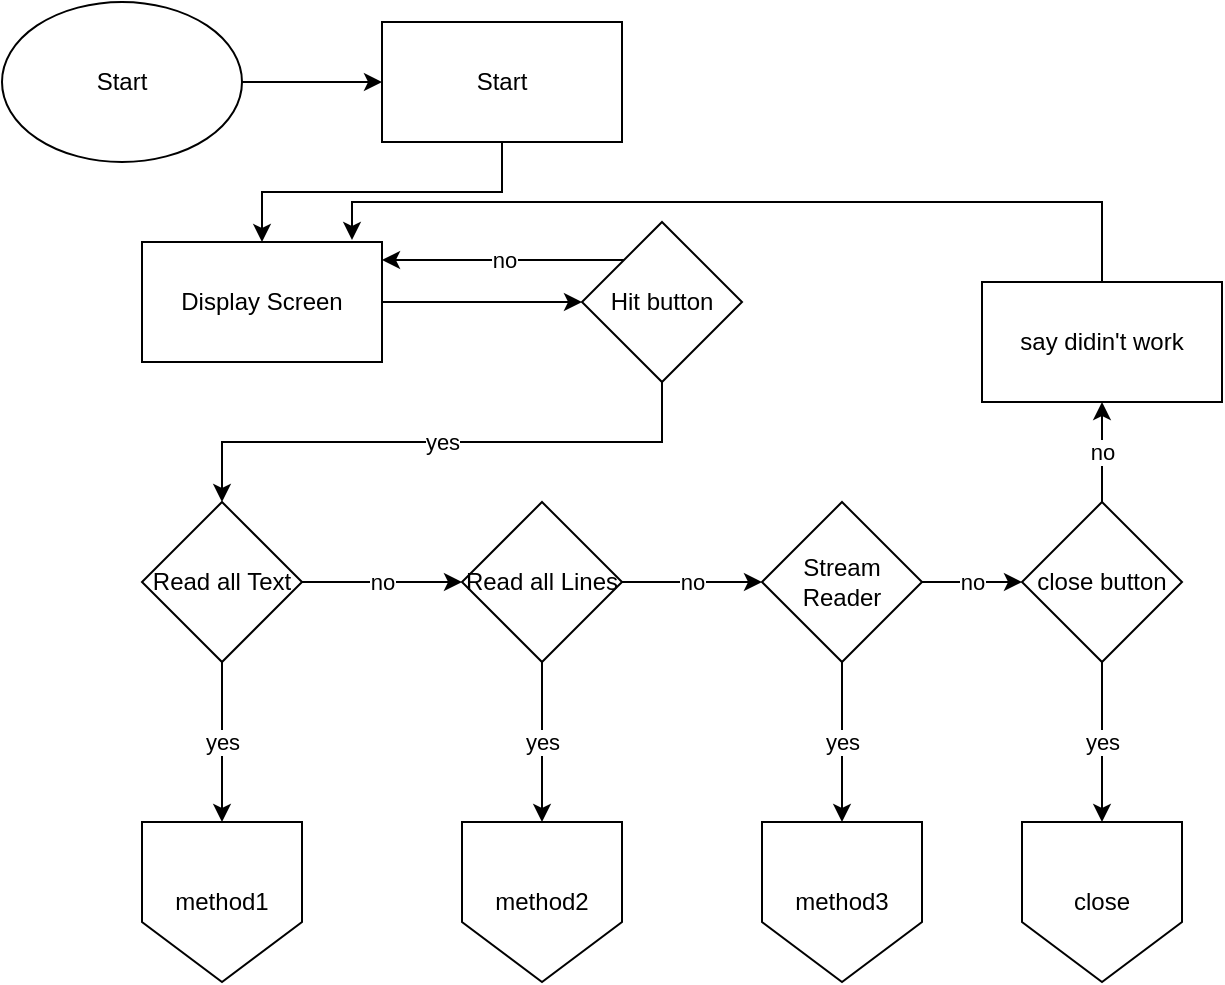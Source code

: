 <mxfile version="24.2.5" type="device" pages="5">
  <diagram id="MaTyHYsOuUUZ5ss4jBFP" name="Interface">
    <mxGraphModel dx="1434" dy="836" grid="1" gridSize="10" guides="1" tooltips="1" connect="1" arrows="1" fold="1" page="1" pageScale="1" pageWidth="850" pageHeight="1100" math="0" shadow="0">
      <root>
        <mxCell id="0" />
        <mxCell id="1" parent="0" />
        <mxCell id="krdcdfZip1ENqAqCtUr5-10" value="" style="edgeStyle=orthogonalEdgeStyle;rounded=0;orthogonalLoop=1;jettySize=auto;html=1;" parent="1" source="ot_EUHTRFFqKZN5CFbi8-1" target="krdcdfZip1ENqAqCtUr5-9" edge="1">
          <mxGeometry relative="1" as="geometry" />
        </mxCell>
        <mxCell id="ot_EUHTRFFqKZN5CFbi8-1" value="Start" style="rounded=0;whiteSpace=wrap;html=1;" parent="1" vertex="1">
          <mxGeometry x="190" y="10" width="120" height="60" as="geometry" />
        </mxCell>
        <mxCell id="efrpAbaDWzrq-gjjSIyW-2" value="" style="edgeStyle=orthogonalEdgeStyle;rounded=0;orthogonalLoop=1;jettySize=auto;html=1;" parent="1" source="efrpAbaDWzrq-gjjSIyW-1" target="ot_EUHTRFFqKZN5CFbi8-1" edge="1">
          <mxGeometry relative="1" as="geometry" />
        </mxCell>
        <mxCell id="efrpAbaDWzrq-gjjSIyW-1" value="Start" style="ellipse;whiteSpace=wrap;html=1;" parent="1" vertex="1">
          <mxGeometry width="120" height="80" as="geometry" />
        </mxCell>
        <mxCell id="krdcdfZip1ENqAqCtUr5-19" value="yes" style="edgeStyle=orthogonalEdgeStyle;rounded=0;orthogonalLoop=1;jettySize=auto;html=1;" parent="1" source="krdcdfZip1ENqAqCtUr5-7" target="krdcdfZip1ENqAqCtUr5-18" edge="1">
          <mxGeometry relative="1" as="geometry">
            <Array as="points">
              <mxPoint x="330" y="220" />
              <mxPoint x="110" y="220" />
            </Array>
          </mxGeometry>
        </mxCell>
        <mxCell id="krdcdfZip1ENqAqCtUr5-7" value="Hit button" style="rhombus;whiteSpace=wrap;html=1;" parent="1" vertex="1">
          <mxGeometry x="290" y="110" width="80" height="80" as="geometry" />
        </mxCell>
        <mxCell id="krdcdfZip1ENqAqCtUr5-11" value="" style="edgeStyle=orthogonalEdgeStyle;rounded=0;orthogonalLoop=1;jettySize=auto;html=1;" parent="1" source="krdcdfZip1ENqAqCtUr5-9" target="krdcdfZip1ENqAqCtUr5-7" edge="1">
          <mxGeometry relative="1" as="geometry" />
        </mxCell>
        <mxCell id="krdcdfZip1ENqAqCtUr5-9" value="Display Screen" style="rounded=0;whiteSpace=wrap;html=1;" parent="1" vertex="1">
          <mxGeometry x="70" y="120" width="120" height="60" as="geometry" />
        </mxCell>
        <mxCell id="krdcdfZip1ENqAqCtUr5-12" value="no" style="edgeStyle=orthogonalEdgeStyle;rounded=0;orthogonalLoop=1;jettySize=auto;html=1;entryX=1;entryY=0.15;entryDx=0;entryDy=0;entryPerimeter=0;" parent="1" source="krdcdfZip1ENqAqCtUr5-7" target="krdcdfZip1ENqAqCtUr5-9" edge="1">
          <mxGeometry relative="1" as="geometry">
            <Array as="points">
              <mxPoint x="270" y="129" />
              <mxPoint x="270" y="129" />
            </Array>
          </mxGeometry>
        </mxCell>
        <UserObject label="method1" link="data:page/id,3tkTo3sBuMySSJpHmvFZ" id="krdcdfZip1ENqAqCtUr5-16">
          <mxCell style="shape=offPageConnector;whiteSpace=wrap;html=1;" parent="1" vertex="1">
            <mxGeometry x="70" y="410" width="80" height="80" as="geometry" />
          </mxCell>
        </UserObject>
        <UserObject label="method2" link="data:page/id,SRUZKcL9ysjBpj3IKRkZ" id="krdcdfZip1ENqAqCtUr5-17">
          <mxCell style="shape=offPageConnector;whiteSpace=wrap;html=1;" parent="1" vertex="1">
            <mxGeometry x="230" y="410" width="80" height="80" as="geometry" />
          </mxCell>
        </UserObject>
        <mxCell id="krdcdfZip1ENqAqCtUr5-20" value="yes" style="edgeStyle=orthogonalEdgeStyle;rounded=0;orthogonalLoop=1;jettySize=auto;html=1;" parent="1" source="krdcdfZip1ENqAqCtUr5-18" target="krdcdfZip1ENqAqCtUr5-16" edge="1">
          <mxGeometry relative="1" as="geometry" />
        </mxCell>
        <mxCell id="krdcdfZip1ENqAqCtUr5-22" value="no" style="edgeStyle=orthogonalEdgeStyle;rounded=0;orthogonalLoop=1;jettySize=auto;html=1;" parent="1" source="krdcdfZip1ENqAqCtUr5-18" target="krdcdfZip1ENqAqCtUr5-21" edge="1">
          <mxGeometry relative="1" as="geometry" />
        </mxCell>
        <mxCell id="krdcdfZip1ENqAqCtUr5-18" value="Read all Text" style="rhombus;whiteSpace=wrap;html=1;" parent="1" vertex="1">
          <mxGeometry x="70" y="250" width="80" height="80" as="geometry" />
        </mxCell>
        <mxCell id="krdcdfZip1ENqAqCtUr5-23" value="yes" style="edgeStyle=orthogonalEdgeStyle;rounded=0;orthogonalLoop=1;jettySize=auto;html=1;" parent="1" source="krdcdfZip1ENqAqCtUr5-21" target="krdcdfZip1ENqAqCtUr5-17" edge="1">
          <mxGeometry relative="1" as="geometry">
            <Array as="points">
              <mxPoint x="270" y="390" />
              <mxPoint x="270" y="390" />
            </Array>
          </mxGeometry>
        </mxCell>
        <mxCell id="egJRBvenwn7Iqs3DScyR-2" value="no" style="edgeStyle=orthogonalEdgeStyle;rounded=0;orthogonalLoop=1;jettySize=auto;html=1;" parent="1" source="krdcdfZip1ENqAqCtUr5-21" target="egJRBvenwn7Iqs3DScyR-1" edge="1">
          <mxGeometry relative="1" as="geometry" />
        </mxCell>
        <mxCell id="krdcdfZip1ENqAqCtUr5-21" value="Read all Lines" style="rhombus;whiteSpace=wrap;html=1;" parent="1" vertex="1">
          <mxGeometry x="230" y="250" width="80" height="80" as="geometry" />
        </mxCell>
        <mxCell id="krdcdfZip1ENqAqCtUr5-24" value="say didin&#39;t work" style="rounded=0;whiteSpace=wrap;html=1;" parent="1" vertex="1">
          <mxGeometry x="490" y="140" width="120" height="60" as="geometry" />
        </mxCell>
        <mxCell id="krdcdfZip1ENqAqCtUr5-26" style="edgeStyle=orthogonalEdgeStyle;rounded=0;orthogonalLoop=1;jettySize=auto;html=1;entryX=0.875;entryY=-0.017;entryDx=0;entryDy=0;entryPerimeter=0;" parent="1" source="krdcdfZip1ENqAqCtUr5-24" target="krdcdfZip1ENqAqCtUr5-9" edge="1">
          <mxGeometry relative="1" as="geometry">
            <Array as="points">
              <mxPoint x="175" y="100" />
            </Array>
          </mxGeometry>
        </mxCell>
        <mxCell id="0GHiajTUf9pMUCSybgF5-1" value="yes" style="edgeStyle=orthogonalEdgeStyle;rounded=0;orthogonalLoop=1;jettySize=auto;html=1;" parent="1" source="egJRBvenwn7Iqs3DScyR-1" target="egJRBvenwn7Iqs3DScyR-3" edge="1">
          <mxGeometry relative="1" as="geometry" />
        </mxCell>
        <mxCell id="yBT_ov6gdpIpYUEGZcWe-2" value="no" style="edgeStyle=orthogonalEdgeStyle;rounded=0;orthogonalLoop=1;jettySize=auto;html=1;" edge="1" parent="1" source="egJRBvenwn7Iqs3DScyR-1" target="yBT_ov6gdpIpYUEGZcWe-1">
          <mxGeometry relative="1" as="geometry" />
        </mxCell>
        <mxCell id="egJRBvenwn7Iqs3DScyR-1" value="Stream Reader" style="rhombus;whiteSpace=wrap;html=1;" parent="1" vertex="1">
          <mxGeometry x="380" y="250" width="80" height="80" as="geometry" />
        </mxCell>
        <UserObject label="method3" link="data:page/id,jXV3Dm1TOF7xX3vyRmuC" id="egJRBvenwn7Iqs3DScyR-3">
          <mxCell style="shape=offPageConnector;whiteSpace=wrap;html=1;" parent="1" vertex="1">
            <mxGeometry x="380" y="410" width="80" height="80" as="geometry" />
          </mxCell>
        </UserObject>
        <mxCell id="yBT_ov6gdpIpYUEGZcWe-5" value="yes" style="edgeStyle=orthogonalEdgeStyle;rounded=0;orthogonalLoop=1;jettySize=auto;html=1;" edge="1" parent="1" source="yBT_ov6gdpIpYUEGZcWe-1" target="yBT_ov6gdpIpYUEGZcWe-4">
          <mxGeometry relative="1" as="geometry" />
        </mxCell>
        <mxCell id="yBT_ov6gdpIpYUEGZcWe-6" value="no" style="edgeStyle=orthogonalEdgeStyle;rounded=0;orthogonalLoop=1;jettySize=auto;html=1;" edge="1" parent="1" source="yBT_ov6gdpIpYUEGZcWe-1" target="krdcdfZip1ENqAqCtUr5-24">
          <mxGeometry relative="1" as="geometry" />
        </mxCell>
        <mxCell id="yBT_ov6gdpIpYUEGZcWe-1" value="close button" style="rhombus;whiteSpace=wrap;html=1;" vertex="1" parent="1">
          <mxGeometry x="510" y="250" width="80" height="80" as="geometry" />
        </mxCell>
        <UserObject label="close" link="data:page/id,DJabifd3Y53KxDX1sl24" id="yBT_ov6gdpIpYUEGZcWe-4">
          <mxCell style="shape=offPageConnector;whiteSpace=wrap;html=1;" vertex="1" parent="1">
            <mxGeometry x="510" y="410" width="80" height="80" as="geometry" />
          </mxCell>
        </UserObject>
      </root>
    </mxGraphModel>
  </diagram>
  <diagram id="3tkTo3sBuMySSJpHmvFZ" name="Method 1">
    <mxGraphModel dx="1434" dy="836" grid="1" gridSize="10" guides="1" tooltips="1" connect="1" arrows="1" fold="1" page="1" pageScale="1" pageWidth="850" pageHeight="1100" math="0" shadow="0">
      <root>
        <mxCell id="0" />
        <mxCell id="1" parent="0" />
        <mxCell id="ErwuUjW69Zv2saiKXxwK-5" value="" style="edgeStyle=orthogonalEdgeStyle;rounded=0;orthogonalLoop=1;jettySize=auto;html=1;" parent="1" source="TzrBlve6uCTYqvkXz92U-1" target="ErwuUjW69Zv2saiKXxwK-4" edge="1">
          <mxGeometry relative="1" as="geometry" />
        </mxCell>
        <mxCell id="TzrBlve6uCTYqvkXz92U-1" value="method1" style="shape=offPageConnector;whiteSpace=wrap;html=1;" parent="1" vertex="1">
          <mxGeometry x="20" width="80" height="80" as="geometry" />
        </mxCell>
        <UserObject label="method1" link="data:page/id,MaTyHYsOuUUZ5ss4jBFP" id="TzrBlve6uCTYqvkXz92U-3">
          <mxCell style="shape=offPageConnector;whiteSpace=wrap;html=1;" parent="1" vertex="1">
            <mxGeometry x="20" y="590" width="80" height="80" as="geometry" />
          </mxCell>
        </UserObject>
        <mxCell id="ErwuUjW69Zv2saiKXxwK-2" value="" style="edgeStyle=orthogonalEdgeStyle;rounded=0;orthogonalLoop=1;jettySize=auto;html=1;" parent="1" source="mTRF23g_WIioJYTrk9HM-2" target="ErwuUjW69Zv2saiKXxwK-1" edge="1">
          <mxGeometry relative="1" as="geometry" />
        </mxCell>
        <mxCell id="mTRF23g_WIioJYTrk9HM-2" value="read all text" style="rounded=0;whiteSpace=wrap;html=1;" parent="1" vertex="1">
          <mxGeometry y="340" width="120" height="60" as="geometry" />
        </mxCell>
        <mxCell id="34eBj6VPSNPH9o_gw3Yu-2" value="" style="edgeStyle=orthogonalEdgeStyle;rounded=0;orthogonalLoop=1;jettySize=auto;html=1;" parent="1" source="ErwuUjW69Zv2saiKXxwK-1" target="TzrBlve6uCTYqvkXz92U-3" edge="1">
          <mxGeometry relative="1" as="geometry" />
        </mxCell>
        <mxCell id="ErwuUjW69Zv2saiKXxwK-1" value="add single string to list box" style="rounded=0;whiteSpace=wrap;html=1;" parent="1" vertex="1">
          <mxGeometry y="460" width="120" height="60" as="geometry" />
        </mxCell>
        <mxCell id="ErwuUjW69Zv2saiKXxwK-8" value="" style="edgeStyle=orthogonalEdgeStyle;rounded=0;orthogonalLoop=1;jettySize=auto;html=1;" parent="1" source="ErwuUjW69Zv2saiKXxwK-4" target="ErwuUjW69Zv2saiKXxwK-7" edge="1">
          <mxGeometry relative="1" as="geometry" />
        </mxCell>
        <mxCell id="ErwuUjW69Zv2saiKXxwK-4" value="get file" style="rounded=0;whiteSpace=wrap;html=1;" parent="1" vertex="1">
          <mxGeometry y="110" width="120" height="60" as="geometry" />
        </mxCell>
        <mxCell id="iZA0vG-f5ilzsSPTmxxl-1" value="" style="edgeStyle=orthogonalEdgeStyle;rounded=0;orthogonalLoop=1;jettySize=auto;html=1;" parent="1" source="ErwuUjW69Zv2saiKXxwK-7" target="mTRF23g_WIioJYTrk9HM-2" edge="1">
          <mxGeometry relative="1" as="geometry" />
        </mxCell>
        <mxCell id="ErwuUjW69Zv2saiKXxwK-7" value="clear display box" style="rounded=0;whiteSpace=wrap;html=1;" parent="1" vertex="1">
          <mxGeometry y="200" width="120" height="60" as="geometry" />
        </mxCell>
      </root>
    </mxGraphModel>
  </diagram>
  <diagram id="SRUZKcL9ysjBpj3IKRkZ" name="Method 2">
    <mxGraphModel dx="1434" dy="836" grid="1" gridSize="10" guides="1" tooltips="1" connect="1" arrows="1" fold="1" page="1" pageScale="1" pageWidth="850" pageHeight="1100" math="0" shadow="0">
      <root>
        <mxCell id="0" />
        <mxCell id="1" parent="0" />
        <mxCell id="iyOco2m20YVo09QuVIIV-3" value="" style="edgeStyle=orthogonalEdgeStyle;rounded=0;orthogonalLoop=1;jettySize=auto;html=1;" parent="1" edge="1">
          <mxGeometry relative="1" as="geometry">
            <mxPoint x="40" y="80" as="sourcePoint" />
          </mxGeometry>
        </mxCell>
        <mxCell id="iyOco2m20YVo09QuVIIV-5" value="" style="edgeStyle=orthogonalEdgeStyle;rounded=0;orthogonalLoop=1;jettySize=auto;html=1;" parent="1" edge="1">
          <mxGeometry relative="1" as="geometry">
            <mxPoint x="60" y="170" as="sourcePoint" />
          </mxGeometry>
        </mxCell>
        <mxCell id="aBPDT6WDo9BrAwnUzWFA-1" value="" style="edgeStyle=orthogonalEdgeStyle;rounded=0;orthogonalLoop=1;jettySize=auto;html=1;" edge="1" parent="1" source="MK6xrtoSuuD-dPh4pUs0-1" target="MK6xrtoSuuD-dPh4pUs0-5">
          <mxGeometry relative="1" as="geometry" />
        </mxCell>
        <mxCell id="MK6xrtoSuuD-dPh4pUs0-1" value="method2" style="shape=offPageConnector;whiteSpace=wrap;html=1;" parent="1" vertex="1">
          <mxGeometry x="20" width="80" height="80" as="geometry" />
        </mxCell>
        <UserObject label="method2" link="data:page/id,MaTyHYsOuUUZ5ss4jBFP" id="MK6xrtoSuuD-dPh4pUs0-2">
          <mxCell style="shape=offPageConnector;whiteSpace=wrap;html=1;" parent="1" vertex="1">
            <mxGeometry x="20" y="460" width="80" height="80" as="geometry" />
          </mxCell>
        </UserObject>
        <mxCell id="Y--BqVQhxahnA8f15PCI-2" value="" style="edgeStyle=orthogonalEdgeStyle;rounded=0;orthogonalLoop=1;jettySize=auto;html=1;" edge="1" parent="1" source="MK6xrtoSuuD-dPh4pUs0-3" target="aBPDT6WDo9BrAwnUzWFA-3">
          <mxGeometry relative="1" as="geometry" />
        </mxCell>
        <mxCell id="MK6xrtoSuuD-dPh4pUs0-3" value="read all lines" style="rounded=0;whiteSpace=wrap;html=1;" parent="1" vertex="1">
          <mxGeometry y="300" width="120" height="60" as="geometry" />
        </mxCell>
        <mxCell id="aBPDT6WDo9BrAwnUzWFA-2" value="" style="edgeStyle=orthogonalEdgeStyle;rounded=0;orthogonalLoop=1;jettySize=auto;html=1;" edge="1" parent="1" source="MK6xrtoSuuD-dPh4pUs0-5" target="MK6xrtoSuuD-dPh4pUs0-6">
          <mxGeometry relative="1" as="geometry" />
        </mxCell>
        <mxCell id="MK6xrtoSuuD-dPh4pUs0-5" value="get file" style="rounded=0;whiteSpace=wrap;html=1;" parent="1" vertex="1">
          <mxGeometry y="110" width="120" height="60" as="geometry" />
        </mxCell>
        <mxCell id="Y--BqVQhxahnA8f15PCI-1" value="" style="edgeStyle=orthogonalEdgeStyle;rounded=0;orthogonalLoop=1;jettySize=auto;html=1;" edge="1" parent="1" source="MK6xrtoSuuD-dPh4pUs0-6" target="MK6xrtoSuuD-dPh4pUs0-3">
          <mxGeometry relative="1" as="geometry" />
        </mxCell>
        <mxCell id="MK6xrtoSuuD-dPh4pUs0-6" value="clear display box" style="rounded=0;whiteSpace=wrap;html=1;" parent="1" vertex="1">
          <mxGeometry y="200" width="120" height="60" as="geometry" />
        </mxCell>
        <mxCell id="aBPDT6WDo9BrAwnUzWFA-4" value="" style="edgeStyle=orthogonalEdgeStyle;rounded=0;orthogonalLoop=1;jettySize=auto;html=1;" edge="1" parent="1" source="aBPDT6WDo9BrAwnUzWFA-3" target="MK6xrtoSuuD-dPh4pUs0-2">
          <mxGeometry relative="1" as="geometry" />
        </mxCell>
        <mxCell id="aBPDT6WDo9BrAwnUzWFA-3" value="repeat &quot;add to list&quot; with each extracted item" style="rounded=0;whiteSpace=wrap;html=1;" vertex="1" parent="1">
          <mxGeometry y="380" width="120" height="60" as="geometry" />
        </mxCell>
      </root>
    </mxGraphModel>
  </diagram>
  <diagram id="jXV3Dm1TOF7xX3vyRmuC" name="Method 3">
    <mxGraphModel dx="1434" dy="836" grid="1" gridSize="10" guides="1" tooltips="1" connect="1" arrows="1" fold="1" page="1" pageScale="1" pageWidth="850" pageHeight="1100" math="0" shadow="0">
      <root>
        <mxCell id="0" />
        <mxCell id="1" parent="0" />
        <mxCell id="vcn9vAEvJJ7iP-2sfAuk-11" value="" style="edgeStyle=orthogonalEdgeStyle;rounded=0;orthogonalLoop=1;jettySize=auto;html=1;" parent="1" source="vcn9vAEvJJ7iP-2sfAuk-1" target="vcn9vAEvJJ7iP-2sfAuk-4" edge="1">
          <mxGeometry relative="1" as="geometry" />
        </mxCell>
        <mxCell id="vcn9vAEvJJ7iP-2sfAuk-1" value="method3" style="shape=offPageConnector;whiteSpace=wrap;html=1;" parent="1" vertex="1">
          <mxGeometry x="20" width="80" height="80" as="geometry" />
        </mxCell>
        <UserObject label="method3" link="data:page/id,MaTyHYsOuUUZ5ss4jBFP" id="vcn9vAEvJJ7iP-2sfAuk-2">
          <mxCell style="shape=offPageConnector;whiteSpace=wrap;html=1;" parent="1" vertex="1">
            <mxGeometry x="20" y="470" width="80" height="80" as="geometry" />
          </mxCell>
        </UserObject>
        <mxCell id="vcn9vAEvJJ7iP-2sfAuk-8" value="" style="edgeStyle=orthogonalEdgeStyle;rounded=0;orthogonalLoop=1;jettySize=auto;html=1;" parent="1" source="vcn9vAEvJJ7iP-2sfAuk-3" target="vcn9vAEvJJ7iP-2sfAuk-6" edge="1">
          <mxGeometry relative="1" as="geometry" />
        </mxCell>
        <mxCell id="vcn9vAEvJJ7iP-2sfAuk-3" value="use stream reader" style="rounded=0;whiteSpace=wrap;html=1;" parent="1" vertex="1">
          <mxGeometry y="300" width="120" height="60" as="geometry" />
        </mxCell>
        <mxCell id="vcn9vAEvJJ7iP-2sfAuk-10" value="" style="edgeStyle=orthogonalEdgeStyle;rounded=0;orthogonalLoop=1;jettySize=auto;html=1;" parent="1" source="vcn9vAEvJJ7iP-2sfAuk-4" target="vcn9vAEvJJ7iP-2sfAuk-5" edge="1">
          <mxGeometry relative="1" as="geometry" />
        </mxCell>
        <mxCell id="vcn9vAEvJJ7iP-2sfAuk-4" value="get file" style="rounded=0;whiteSpace=wrap;html=1;" parent="1" vertex="1">
          <mxGeometry y="110" width="120" height="60" as="geometry" />
        </mxCell>
        <mxCell id="vcn9vAEvJJ7iP-2sfAuk-9" value="" style="edgeStyle=orthogonalEdgeStyle;rounded=0;orthogonalLoop=1;jettySize=auto;html=1;" parent="1" source="vcn9vAEvJJ7iP-2sfAuk-5" target="vcn9vAEvJJ7iP-2sfAuk-3" edge="1">
          <mxGeometry relative="1" as="geometry" />
        </mxCell>
        <mxCell id="vcn9vAEvJJ7iP-2sfAuk-5" value="clear display box" style="rounded=0;whiteSpace=wrap;html=1;" parent="1" vertex="1">
          <mxGeometry y="200" width="120" height="60" as="geometry" />
        </mxCell>
        <mxCell id="vcn9vAEvJJ7iP-2sfAuk-7" value="" style="edgeStyle=orthogonalEdgeStyle;rounded=0;orthogonalLoop=1;jettySize=auto;html=1;" parent="1" source="vcn9vAEvJJ7iP-2sfAuk-6" target="vcn9vAEvJJ7iP-2sfAuk-2" edge="1">
          <mxGeometry relative="1" as="geometry" />
        </mxCell>
        <mxCell id="vcn9vAEvJJ7iP-2sfAuk-6" value="repeat as long as there is text, and each time add that specific line to the box" style="rounded=0;whiteSpace=wrap;html=1;" parent="1" vertex="1">
          <mxGeometry y="380" width="120" height="70" as="geometry" />
        </mxCell>
      </root>
    </mxGraphModel>
  </diagram>
  <diagram id="DJabifd3Y53KxDX1sl24" name="Close">
    <mxGraphModel dx="1434" dy="836" grid="1" gridSize="10" guides="1" tooltips="1" connect="1" arrows="1" fold="1" page="1" pageScale="1" pageWidth="850" pageHeight="1100" math="0" shadow="0">
      <root>
        <mxCell id="0" />
        <mxCell id="1" parent="0" />
        <mxCell id="zeNDp5L06zuYn3mKEEck-2" value="" style="edgeStyle=orthogonalEdgeStyle;rounded=0;orthogonalLoop=1;jettySize=auto;html=1;" edge="1" parent="1" source="Q4GzqGX9vo1VUNm6bjYz-2" target="zeNDp5L06zuYn3mKEEck-1">
          <mxGeometry relative="1" as="geometry" />
        </mxCell>
        <UserObject label="&lt;span style=&quot;background-color: initial;&quot;&gt;close&lt;/span&gt;" id="Q4GzqGX9vo1VUNm6bjYz-2">
          <mxCell style="shape=offPageConnector;whiteSpace=wrap;html=1;" vertex="1" parent="1">
            <mxGeometry width="80" height="80" as="geometry" />
          </mxCell>
        </UserObject>
        <mxCell id="zeNDp5L06zuYn3mKEEck-1" value="close program" style="ellipse;whiteSpace=wrap;html=1;" vertex="1" parent="1">
          <mxGeometry y="160" width="80" height="80" as="geometry" />
        </mxCell>
      </root>
    </mxGraphModel>
  </diagram>
</mxfile>
